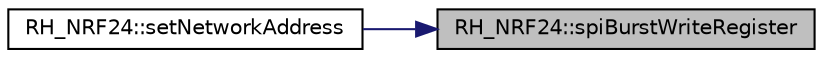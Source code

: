 digraph "RH_NRF24::spiBurstWriteRegister"
{
 // LATEX_PDF_SIZE
  edge [fontname="Helvetica",fontsize="10",labelfontname="Helvetica",labelfontsize="10"];
  node [fontname="Helvetica",fontsize="10",shape=record];
  rankdir="RL";
  Node1 [label="RH_NRF24::spiBurstWriteRegister",height=0.2,width=0.4,color="black", fillcolor="grey75", style="filled", fontcolor="black",tooltip=" "];
  Node1 -> Node2 [dir="back",color="midnightblue",fontsize="10",style="solid",fontname="Helvetica"];
  Node2 [label="RH_NRF24::setNetworkAddress",height=0.2,width=0.4,color="black", fillcolor="white", style="filled",URL="$class_r_h___n_r_f24.html#aa52be60b02d9db359c96e310abefc642",tooltip=" "];
}
